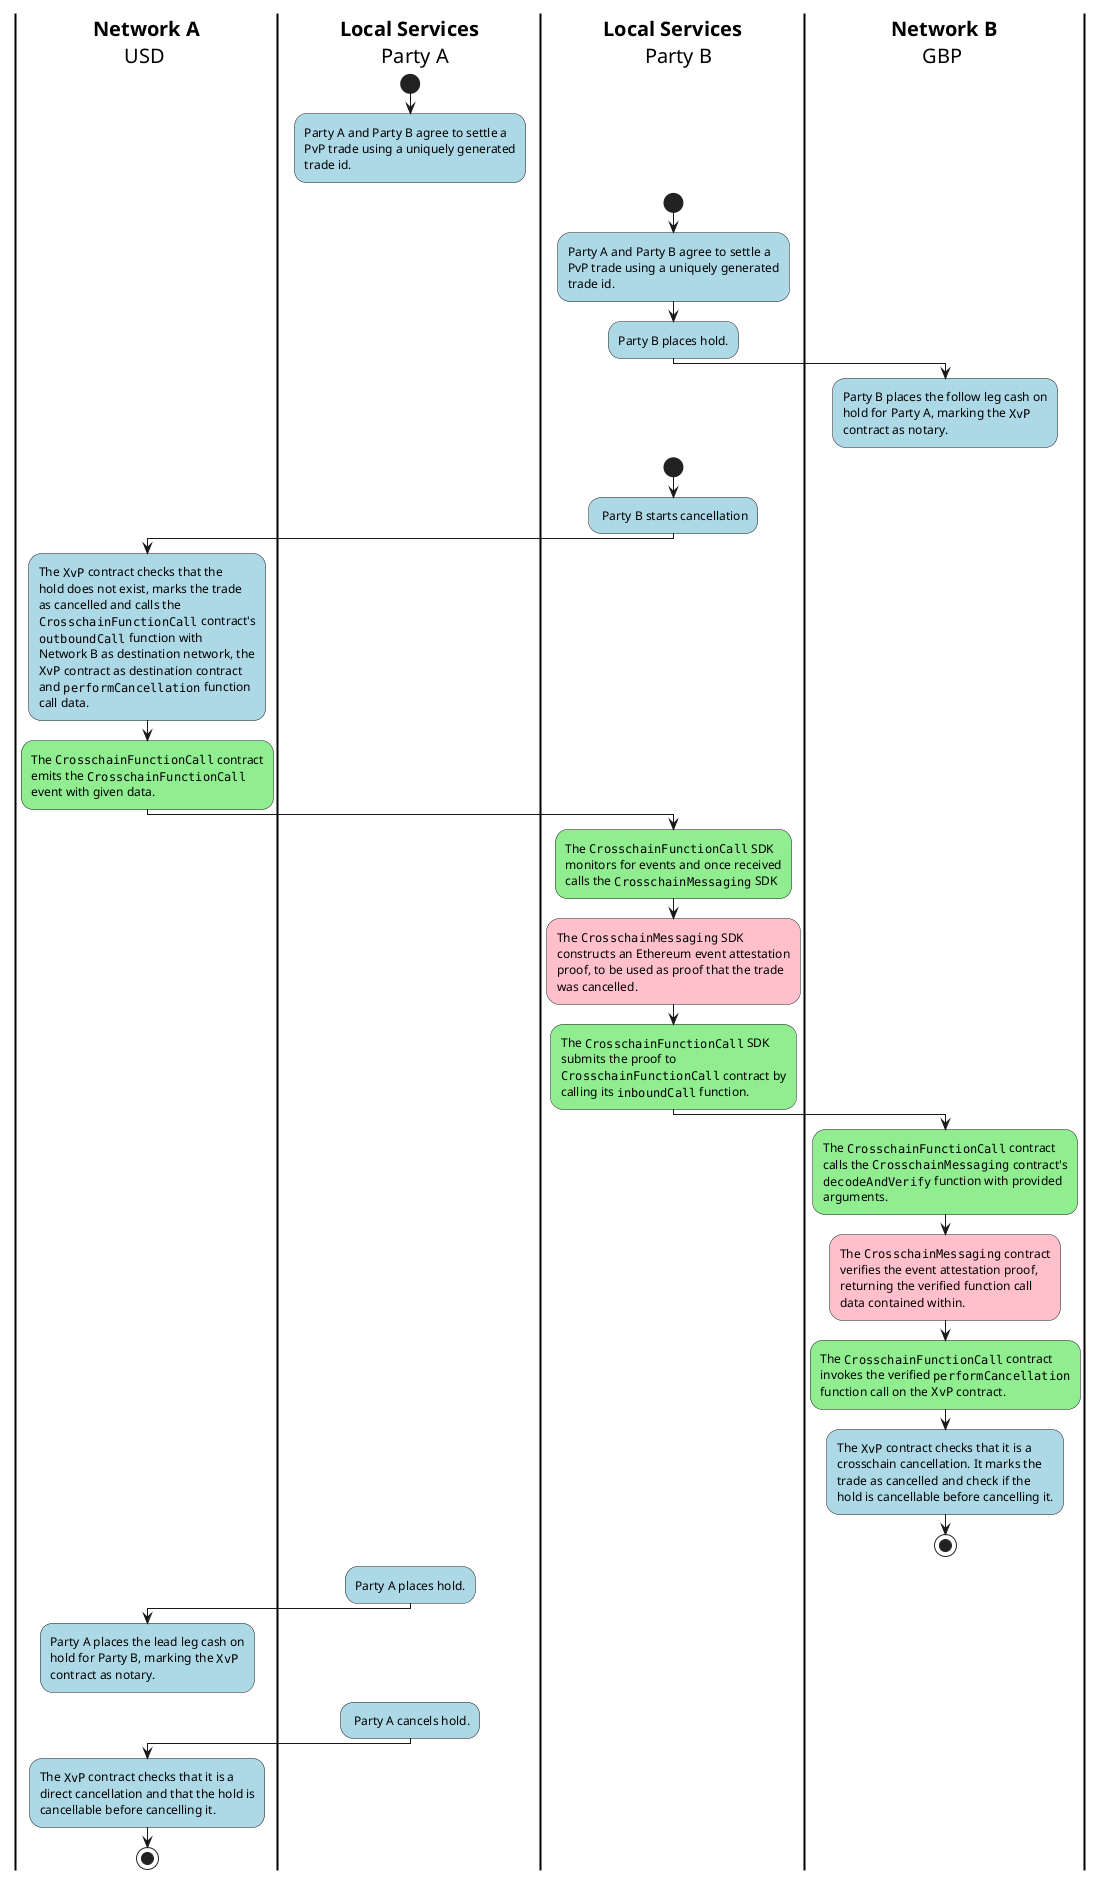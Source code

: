 @startuml 2_3_2_pvp_cancellation_on_lead_ledger_activity_diagram
skinparam ActivityBackgroundColor LightBlue
skinparam activityDiamondBackgroundColor transparent
skinparam defaultTextAlignment left
skinparam shadowing false
skinparam Swimlane {
  TitleFontColor black
  TitleFontSize 20
  BorderColor black
  BorderThickness 2
  swimlaneWidth same
}

|              **Network A**              \n                    USD  |
 |           **Local Services**           \n                   Party A |
 |           **Local Services**           \n                   Party B |

 |           **Local Services**           \n                   Party A |

  start
  :Party A and Party B agree to settle a
  PvP trade using a uniquely generated
  trade id.;
  detach

 |           **Local Services**           \n                   Party B |

  start
  :Party A and Party B agree to settle a
  PvP trade using a uniquely generated
  trade id.;
  :Party B places hold.;

|              **Network B**              \n                    GBP  |

  :Party B places the follow leg cash on
  hold for Party A, marking the ""XvP""
  contract as notary.;
  detach

 |           **Local Services**           \n                   Party B |
  start
  : Party B starts cancellation;

|              **Network A**              \n                    USD  |

  :The ""XvP"" contract checks that the
  hold does not exist, marks the trade
  as cancelled and calls the
  ""CrosschainFunctionCall"" contract's
  ""outboundCall"" function with
  Network B as destination network, the
  ""XvP"" contract as destination contract
  and ""performCancellation"" function
  call data.;
  #lightGreen:The ""CrosschainFunctionCall"" contract
  emits the ""CrosschainFunctionCall""
  event with given data.;

 |           **Local Services**           \n                   Party B |

   #lightGreen:The ""CrosschainFunctionCall"" SDK
   monitors for events and once received
   calls the ""CrosschainMessaging"" SDK;
   #Pink:The ""CrosschainMessaging"" SDK
   constructs an Ethereum event attestation
   proof, to be used as proof that the trade
   was cancelled.;
   #lightGreen:The ""CrosschainFunctionCall"" SDK
   submits the proof to
   ""CrosschainFunctionCall"" contract by
   calling its ""inboundCall"" function.;

|              **Network B**              \n                    GBP  |

  #lightGreen:The ""CrosschainFunctionCall"" contract
  calls the ""CrosschainMessaging"" contract's
  ""decodeAndVerify"" function with provided
  arguments.;
  #Pink:The ""CrosschainMessaging"" contract
  verifies the event attestation proof,
  returning the verified function call
  data contained within.;
  #lightGreen:The ""CrosschainFunctionCall"" contract
  invokes the verified ""performCancellation""
  function call on the ""XvP"" contract.;
  :The ""XvP"" contract checks that it is a
  crosschain cancellation. It marks the
  trade as cancelled and check if the
  hold is cancellable before cancelling it.;
  stop

 |           **Local Services**           \n                   Party A |

  :Party A places hold.;

|              **Network A**              \n                    USD  |

  :Party A places the lead leg cash on
  hold for Party B, marking the ""XvP""
  contract as notary.;
  detach


 |           **Local Services**           \n                   Party A |

: Party A cancels hold.;

|              **Network A**              \n                    USD  |

  :The ""XvP"" contract checks that it is a
  direct cancellation and that the hold is
  cancellable before cancelling it.;
  stop

@enduml

